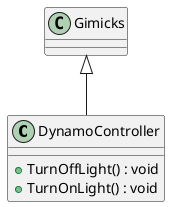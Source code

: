 @startuml
class DynamoController {
    + TurnOffLight() : void
    + TurnOnLight() : void
}
Gimicks <|-- DynamoController
@enduml
